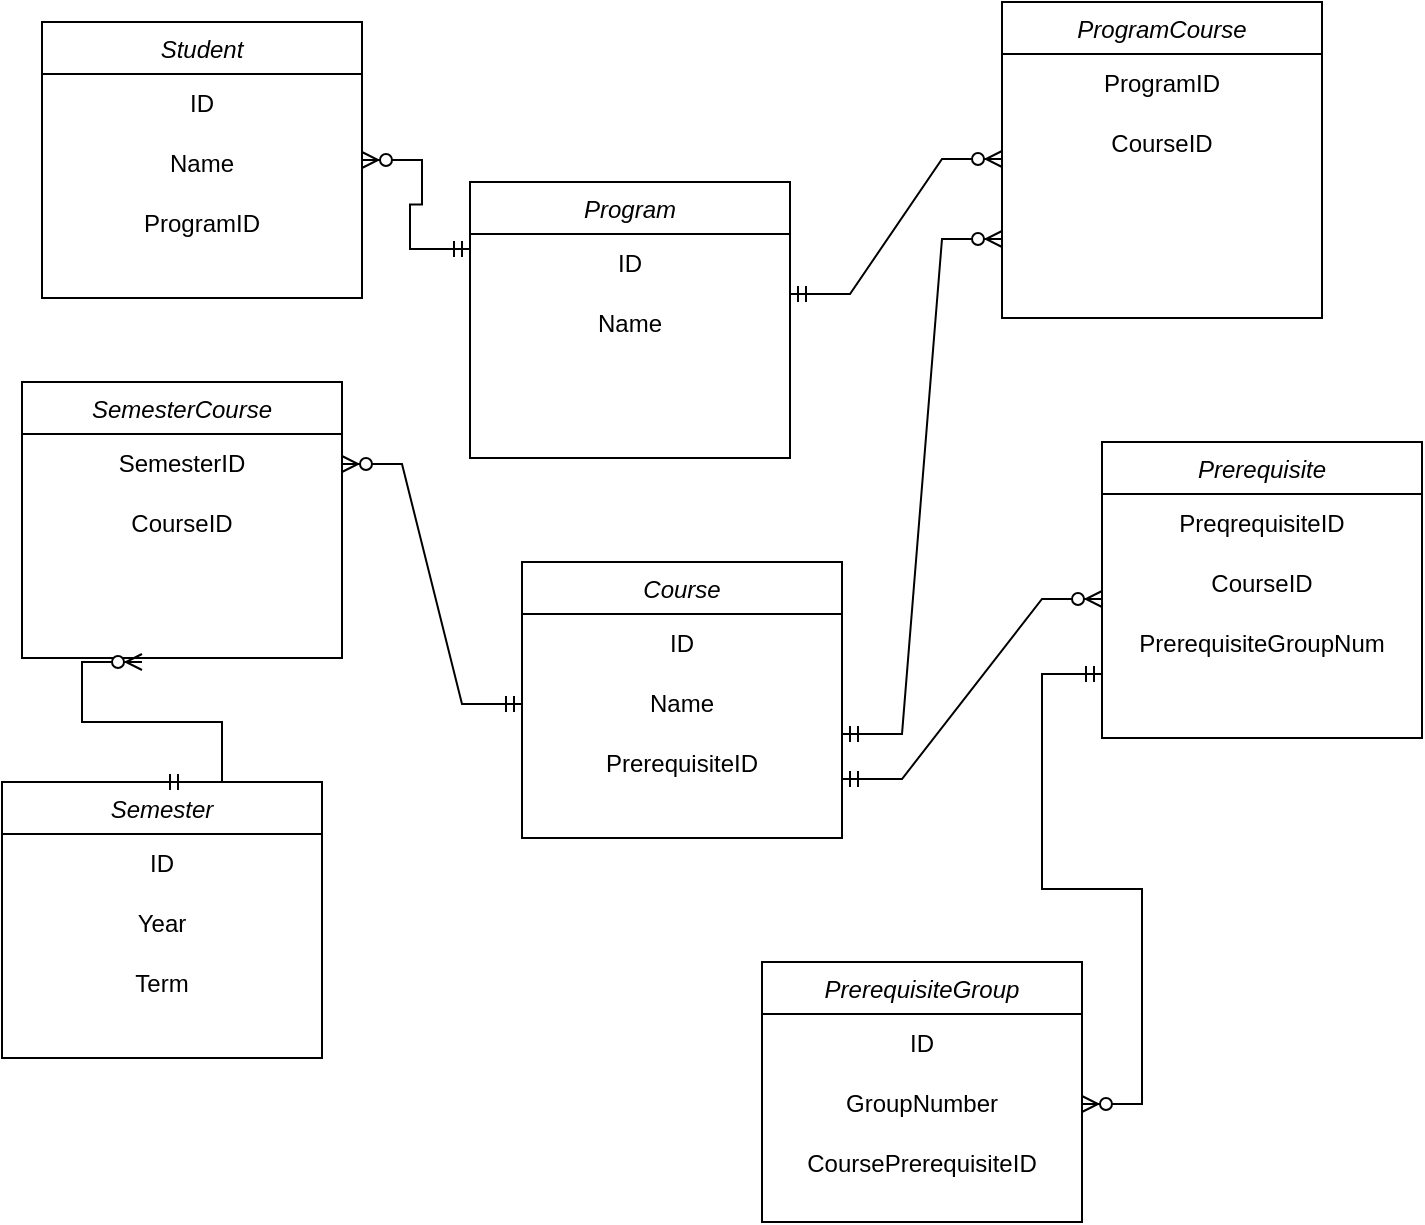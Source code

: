 <mxfile version="16.6.6" type="github">
  <diagram id="C5RBs43oDa-KdzZeNtuy" name="Page-1">
    <mxGraphModel dx="1422" dy="701" grid="1" gridSize="10" guides="1" tooltips="1" connect="1" arrows="1" fold="1" page="1" pageScale="1" pageWidth="827" pageHeight="1169" math="0" shadow="0">
      <root>
        <mxCell id="WIyWlLk6GJQsqaUBKTNV-0" />
        <mxCell id="WIyWlLk6GJQsqaUBKTNV-1" parent="WIyWlLk6GJQsqaUBKTNV-0" />
        <mxCell id="zkfFHV4jXpPFQw0GAbJ--0" value="Program" style="swimlane;fontStyle=2;align=center;verticalAlign=top;childLayout=stackLayout;horizontal=1;startSize=26;horizontalStack=0;resizeParent=1;resizeLast=0;collapsible=1;marginBottom=0;rounded=0;shadow=0;strokeWidth=1;" parent="WIyWlLk6GJQsqaUBKTNV-1" vertex="1">
          <mxGeometry x="334" y="120" width="160" height="138" as="geometry">
            <mxRectangle x="230" y="140" width="160" height="26" as="alternateBounds" />
          </mxGeometry>
        </mxCell>
        <mxCell id="1-C7bntg6bdZZm_SKatf-10" value="ID" style="text;html=1;strokeColor=none;fillColor=none;align=center;verticalAlign=middle;whiteSpace=wrap;rounded=0;" vertex="1" parent="zkfFHV4jXpPFQw0GAbJ--0">
          <mxGeometry y="26" width="160" height="30" as="geometry" />
        </mxCell>
        <mxCell id="1-C7bntg6bdZZm_SKatf-11" value="Name" style="text;html=1;strokeColor=none;fillColor=none;align=center;verticalAlign=middle;whiteSpace=wrap;rounded=0;" vertex="1" parent="zkfFHV4jXpPFQw0GAbJ--0">
          <mxGeometry y="56" width="160" height="30" as="geometry" />
        </mxCell>
        <mxCell id="1-C7bntg6bdZZm_SKatf-0" value="ProgramCourse" style="swimlane;fontStyle=2;align=center;verticalAlign=top;childLayout=stackLayout;horizontal=1;startSize=26;horizontalStack=0;resizeParent=1;resizeLast=0;collapsible=1;marginBottom=0;rounded=0;shadow=0;strokeWidth=1;" vertex="1" parent="WIyWlLk6GJQsqaUBKTNV-1">
          <mxGeometry x="600" y="30" width="160" height="158" as="geometry">
            <mxRectangle x="230" y="140" width="160" height="26" as="alternateBounds" />
          </mxGeometry>
        </mxCell>
        <mxCell id="1-C7bntg6bdZZm_SKatf-20" value="ProgramID" style="text;html=1;strokeColor=none;fillColor=none;align=center;verticalAlign=middle;whiteSpace=wrap;rounded=0;" vertex="1" parent="1-C7bntg6bdZZm_SKatf-0">
          <mxGeometry y="26" width="160" height="30" as="geometry" />
        </mxCell>
        <mxCell id="1-C7bntg6bdZZm_SKatf-28" value="CourseID" style="text;html=1;strokeColor=none;fillColor=none;align=center;verticalAlign=middle;whiteSpace=wrap;rounded=0;" vertex="1" parent="1-C7bntg6bdZZm_SKatf-0">
          <mxGeometry y="56" width="160" height="30" as="geometry" />
        </mxCell>
        <mxCell id="1-C7bntg6bdZZm_SKatf-1" value="Student" style="swimlane;fontStyle=2;align=center;verticalAlign=top;childLayout=stackLayout;horizontal=1;startSize=26;horizontalStack=0;resizeParent=1;resizeLast=0;collapsible=1;marginBottom=0;rounded=0;shadow=0;strokeWidth=1;" vertex="1" parent="WIyWlLk6GJQsqaUBKTNV-1">
          <mxGeometry x="120" y="40" width="160" height="138" as="geometry">
            <mxRectangle x="230" y="140" width="160" height="26" as="alternateBounds" />
          </mxGeometry>
        </mxCell>
        <mxCell id="1-C7bntg6bdZZm_SKatf-17" value="ID" style="text;html=1;strokeColor=none;fillColor=none;align=center;verticalAlign=middle;whiteSpace=wrap;rounded=0;" vertex="1" parent="1-C7bntg6bdZZm_SKatf-1">
          <mxGeometry y="26" width="160" height="30" as="geometry" />
        </mxCell>
        <mxCell id="1-C7bntg6bdZZm_SKatf-18" value="Name" style="text;html=1;strokeColor=none;fillColor=none;align=center;verticalAlign=middle;whiteSpace=wrap;rounded=0;" vertex="1" parent="1-C7bntg6bdZZm_SKatf-1">
          <mxGeometry y="56" width="160" height="30" as="geometry" />
        </mxCell>
        <mxCell id="1-C7bntg6bdZZm_SKatf-19" value="ProgramID" style="text;html=1;strokeColor=none;fillColor=none;align=center;verticalAlign=middle;whiteSpace=wrap;rounded=0;" vertex="1" parent="1-C7bntg6bdZZm_SKatf-1">
          <mxGeometry y="86" width="160" height="30" as="geometry" />
        </mxCell>
        <mxCell id="1-C7bntg6bdZZm_SKatf-2" value="Semester" style="swimlane;fontStyle=2;align=center;verticalAlign=top;childLayout=stackLayout;horizontal=1;startSize=26;horizontalStack=0;resizeParent=1;resizeLast=0;collapsible=1;marginBottom=0;rounded=0;shadow=0;strokeWidth=1;" vertex="1" parent="WIyWlLk6GJQsqaUBKTNV-1">
          <mxGeometry x="100" y="420" width="160" height="138" as="geometry">
            <mxRectangle x="230" y="140" width="160" height="26" as="alternateBounds" />
          </mxGeometry>
        </mxCell>
        <mxCell id="1-C7bntg6bdZZm_SKatf-14" value="ID" style="text;html=1;strokeColor=none;fillColor=none;align=center;verticalAlign=middle;whiteSpace=wrap;rounded=0;" vertex="1" parent="1-C7bntg6bdZZm_SKatf-2">
          <mxGeometry y="26" width="160" height="30" as="geometry" />
        </mxCell>
        <mxCell id="1-C7bntg6bdZZm_SKatf-15" value="Year" style="text;html=1;strokeColor=none;fillColor=none;align=center;verticalAlign=middle;whiteSpace=wrap;rounded=0;" vertex="1" parent="1-C7bntg6bdZZm_SKatf-2">
          <mxGeometry y="56" width="160" height="30" as="geometry" />
        </mxCell>
        <mxCell id="1-C7bntg6bdZZm_SKatf-16" value="Term" style="text;html=1;strokeColor=none;fillColor=none;align=center;verticalAlign=middle;whiteSpace=wrap;rounded=0;" vertex="1" parent="1-C7bntg6bdZZm_SKatf-2">
          <mxGeometry y="86" width="160" height="30" as="geometry" />
        </mxCell>
        <mxCell id="1-C7bntg6bdZZm_SKatf-3" value="SemesterCourse" style="swimlane;fontStyle=2;align=center;verticalAlign=top;childLayout=stackLayout;horizontal=1;startSize=26;horizontalStack=0;resizeParent=1;resizeLast=0;collapsible=1;marginBottom=0;rounded=0;shadow=0;strokeWidth=1;" vertex="1" parent="WIyWlLk6GJQsqaUBKTNV-1">
          <mxGeometry x="110" y="220" width="160" height="138" as="geometry">
            <mxRectangle x="230" y="140" width="160" height="26" as="alternateBounds" />
          </mxGeometry>
        </mxCell>
        <mxCell id="1-C7bntg6bdZZm_SKatf-12" value="SemesterID" style="text;html=1;strokeColor=none;fillColor=none;align=center;verticalAlign=middle;whiteSpace=wrap;rounded=0;" vertex="1" parent="1-C7bntg6bdZZm_SKatf-3">
          <mxGeometry y="26" width="160" height="30" as="geometry" />
        </mxCell>
        <mxCell id="1-C7bntg6bdZZm_SKatf-13" value="CourseID" style="text;html=1;strokeColor=none;fillColor=none;align=center;verticalAlign=middle;whiteSpace=wrap;rounded=0;" vertex="1" parent="1-C7bntg6bdZZm_SKatf-3">
          <mxGeometry y="56" width="160" height="30" as="geometry" />
        </mxCell>
        <mxCell id="1-C7bntg6bdZZm_SKatf-4" value="Course" style="swimlane;fontStyle=2;align=center;verticalAlign=top;childLayout=stackLayout;horizontal=1;startSize=26;horizontalStack=0;resizeParent=1;resizeLast=0;collapsible=1;marginBottom=0;rounded=0;shadow=0;strokeWidth=1;" vertex="1" parent="WIyWlLk6GJQsqaUBKTNV-1">
          <mxGeometry x="360" y="310" width="160" height="138" as="geometry">
            <mxRectangle x="230" y="140" width="160" height="26" as="alternateBounds" />
          </mxGeometry>
        </mxCell>
        <mxCell id="1-C7bntg6bdZZm_SKatf-7" value="ID" style="text;html=1;strokeColor=none;fillColor=none;align=center;verticalAlign=middle;whiteSpace=wrap;rounded=0;" vertex="1" parent="1-C7bntg6bdZZm_SKatf-4">
          <mxGeometry y="26" width="160" height="30" as="geometry" />
        </mxCell>
        <mxCell id="1-C7bntg6bdZZm_SKatf-8" value="Name" style="text;html=1;strokeColor=none;fillColor=none;align=center;verticalAlign=middle;whiteSpace=wrap;rounded=0;" vertex="1" parent="1-C7bntg6bdZZm_SKatf-4">
          <mxGeometry y="56" width="160" height="30" as="geometry" />
        </mxCell>
        <mxCell id="1-C7bntg6bdZZm_SKatf-9" value="PrerequisiteID" style="text;html=1;strokeColor=none;fillColor=none;align=center;verticalAlign=middle;whiteSpace=wrap;rounded=0;" vertex="1" parent="1-C7bntg6bdZZm_SKatf-4">
          <mxGeometry y="86" width="160" height="30" as="geometry" />
        </mxCell>
        <mxCell id="1-C7bntg6bdZZm_SKatf-5" value="Prerequisite" style="swimlane;fontStyle=2;align=center;verticalAlign=top;childLayout=stackLayout;horizontal=1;startSize=26;horizontalStack=0;resizeParent=1;resizeLast=0;collapsible=1;marginBottom=0;rounded=0;shadow=0;strokeWidth=1;" vertex="1" parent="WIyWlLk6GJQsqaUBKTNV-1">
          <mxGeometry x="650" y="250" width="160" height="148" as="geometry">
            <mxRectangle x="230" y="140" width="160" height="26" as="alternateBounds" />
          </mxGeometry>
        </mxCell>
        <mxCell id="1-C7bntg6bdZZm_SKatf-22" value="PreqrequisiteID" style="text;html=1;strokeColor=none;fillColor=none;align=center;verticalAlign=middle;whiteSpace=wrap;rounded=0;" vertex="1" parent="1-C7bntg6bdZZm_SKatf-5">
          <mxGeometry y="26" width="160" height="30" as="geometry" />
        </mxCell>
        <mxCell id="1-C7bntg6bdZZm_SKatf-23" value="CourseID" style="text;html=1;strokeColor=none;fillColor=none;align=center;verticalAlign=middle;whiteSpace=wrap;rounded=0;" vertex="1" parent="1-C7bntg6bdZZm_SKatf-5">
          <mxGeometry y="56" width="160" height="30" as="geometry" />
        </mxCell>
        <mxCell id="1-C7bntg6bdZZm_SKatf-24" value="PrerequisiteGroupNum" style="text;html=1;strokeColor=none;fillColor=none;align=center;verticalAlign=middle;whiteSpace=wrap;rounded=0;" vertex="1" parent="1-C7bntg6bdZZm_SKatf-5">
          <mxGeometry y="86" width="160" height="30" as="geometry" />
        </mxCell>
        <mxCell id="1-C7bntg6bdZZm_SKatf-6" value="PrerequisiteGroup" style="swimlane;fontStyle=2;align=center;verticalAlign=top;childLayout=stackLayout;horizontal=1;startSize=26;horizontalStack=0;resizeParent=1;resizeLast=0;collapsible=1;marginBottom=0;rounded=0;shadow=0;strokeWidth=1;" vertex="1" parent="WIyWlLk6GJQsqaUBKTNV-1">
          <mxGeometry x="480" y="510" width="160" height="130" as="geometry">
            <mxRectangle x="230" y="140" width="160" height="26" as="alternateBounds" />
          </mxGeometry>
        </mxCell>
        <mxCell id="1-C7bntg6bdZZm_SKatf-25" value="ID" style="text;html=1;strokeColor=none;fillColor=none;align=center;verticalAlign=middle;whiteSpace=wrap;rounded=0;" vertex="1" parent="1-C7bntg6bdZZm_SKatf-6">
          <mxGeometry y="26" width="160" height="30" as="geometry" />
        </mxCell>
        <mxCell id="1-C7bntg6bdZZm_SKatf-26" value="GroupNumber" style="text;html=1;strokeColor=none;fillColor=none;align=center;verticalAlign=middle;whiteSpace=wrap;rounded=0;" vertex="1" parent="1-C7bntg6bdZZm_SKatf-6">
          <mxGeometry y="56" width="160" height="30" as="geometry" />
        </mxCell>
        <mxCell id="1-C7bntg6bdZZm_SKatf-27" value="CoursePrerequisiteID" style="text;html=1;strokeColor=none;fillColor=none;align=center;verticalAlign=middle;whiteSpace=wrap;rounded=0;" vertex="1" parent="1-C7bntg6bdZZm_SKatf-6">
          <mxGeometry y="86" width="160" height="30" as="geometry" />
        </mxCell>
        <mxCell id="1-C7bntg6bdZZm_SKatf-33" value="" style="edgeStyle=entityRelationEdgeStyle;fontSize=12;html=1;endArrow=ERzeroToMany;startArrow=ERmandOne;rounded=0;entryX=0;entryY=0.75;entryDx=0;entryDy=0;exitX=1;exitY=0;exitDx=0;exitDy=0;" edge="1" parent="WIyWlLk6GJQsqaUBKTNV-1" source="1-C7bntg6bdZZm_SKatf-11" target="1-C7bntg6bdZZm_SKatf-28">
          <mxGeometry width="100" height="100" relative="1" as="geometry">
            <mxPoint x="260" y="130" as="sourcePoint" />
            <mxPoint x="340" y="130" as="targetPoint" />
          </mxGeometry>
        </mxCell>
        <mxCell id="1-C7bntg6bdZZm_SKatf-34" value="" style="edgeStyle=entityRelationEdgeStyle;fontSize=12;html=1;endArrow=ERzeroToMany;startArrow=ERmandOne;rounded=0;exitX=1;exitY=0;exitDx=0;exitDy=0;entryX=0;entryY=0.75;entryDx=0;entryDy=0;" edge="1" parent="WIyWlLk6GJQsqaUBKTNV-1" source="1-C7bntg6bdZZm_SKatf-9" target="1-C7bntg6bdZZm_SKatf-0">
          <mxGeometry width="100" height="100" relative="1" as="geometry">
            <mxPoint x="360" y="400" as="sourcePoint" />
            <mxPoint x="520" y="180" as="targetPoint" />
          </mxGeometry>
        </mxCell>
        <mxCell id="1-C7bntg6bdZZm_SKatf-35" value="" style="edgeStyle=entityRelationEdgeStyle;fontSize=12;html=1;endArrow=ERzeroToMany;startArrow=ERmandOne;rounded=0;exitX=1;exitY=0.75;exitDx=0;exitDy=0;entryX=0;entryY=0.75;entryDx=0;entryDy=0;" edge="1" parent="WIyWlLk6GJQsqaUBKTNV-1" source="1-C7bntg6bdZZm_SKatf-9" target="1-C7bntg6bdZZm_SKatf-23">
          <mxGeometry width="100" height="100" relative="1" as="geometry">
            <mxPoint x="540" y="410" as="sourcePoint" />
            <mxPoint x="630" y="310" as="targetPoint" />
          </mxGeometry>
        </mxCell>
        <mxCell id="1-C7bntg6bdZZm_SKatf-36" value="" style="edgeStyle=entityRelationEdgeStyle;fontSize=12;html=1;endArrow=ERzeroToMany;startArrow=ERmandOne;rounded=0;exitX=0;exitY=1;exitDx=0;exitDy=0;" edge="1" parent="WIyWlLk6GJQsqaUBKTNV-1" source="1-C7bntg6bdZZm_SKatf-24" target="1-C7bntg6bdZZm_SKatf-26">
          <mxGeometry width="100" height="100" relative="1" as="geometry">
            <mxPoint x="360" y="400" as="sourcePoint" />
            <mxPoint x="460" y="300" as="targetPoint" />
          </mxGeometry>
        </mxCell>
        <mxCell id="1-C7bntg6bdZZm_SKatf-37" value="" style="edgeStyle=entityRelationEdgeStyle;fontSize=12;html=1;endArrow=ERzeroToMany;startArrow=ERmandOne;rounded=0;exitX=0;exitY=0.5;exitDx=0;exitDy=0;exitPerimeter=0;" edge="1" parent="WIyWlLk6GJQsqaUBKTNV-1" source="1-C7bntg6bdZZm_SKatf-8" target="1-C7bntg6bdZZm_SKatf-12">
          <mxGeometry width="100" height="100" relative="1" as="geometry">
            <mxPoint x="360" y="400" as="sourcePoint" />
            <mxPoint x="460" y="300" as="targetPoint" />
          </mxGeometry>
        </mxCell>
        <mxCell id="1-C7bntg6bdZZm_SKatf-39" value="" style="edgeStyle=entityRelationEdgeStyle;fontSize=12;html=1;endArrow=ERzeroToMany;startArrow=ERmandOne;rounded=0;entryX=1;entryY=0.5;entryDx=0;entryDy=0;exitX=0;exitY=0.25;exitDx=0;exitDy=0;" edge="1" parent="WIyWlLk6GJQsqaUBKTNV-1" source="1-C7bntg6bdZZm_SKatf-10" target="1-C7bntg6bdZZm_SKatf-1">
          <mxGeometry width="100" height="100" relative="1" as="geometry">
            <mxPoint x="330" y="200" as="sourcePoint" />
            <mxPoint x="460" y="300" as="targetPoint" />
          </mxGeometry>
        </mxCell>
        <mxCell id="1-C7bntg6bdZZm_SKatf-40" value="" style="edgeStyle=entityRelationEdgeStyle;fontSize=12;html=1;endArrow=ERzeroToMany;startArrow=ERmandOne;rounded=0;exitX=0.5;exitY=0;exitDx=0;exitDy=0;" edge="1" parent="WIyWlLk6GJQsqaUBKTNV-1" source="1-C7bntg6bdZZm_SKatf-2">
          <mxGeometry width="100" height="100" relative="1" as="geometry">
            <mxPoint x="340" y="500" as="sourcePoint" />
            <mxPoint x="170" y="360" as="targetPoint" />
          </mxGeometry>
        </mxCell>
      </root>
    </mxGraphModel>
  </diagram>
</mxfile>
